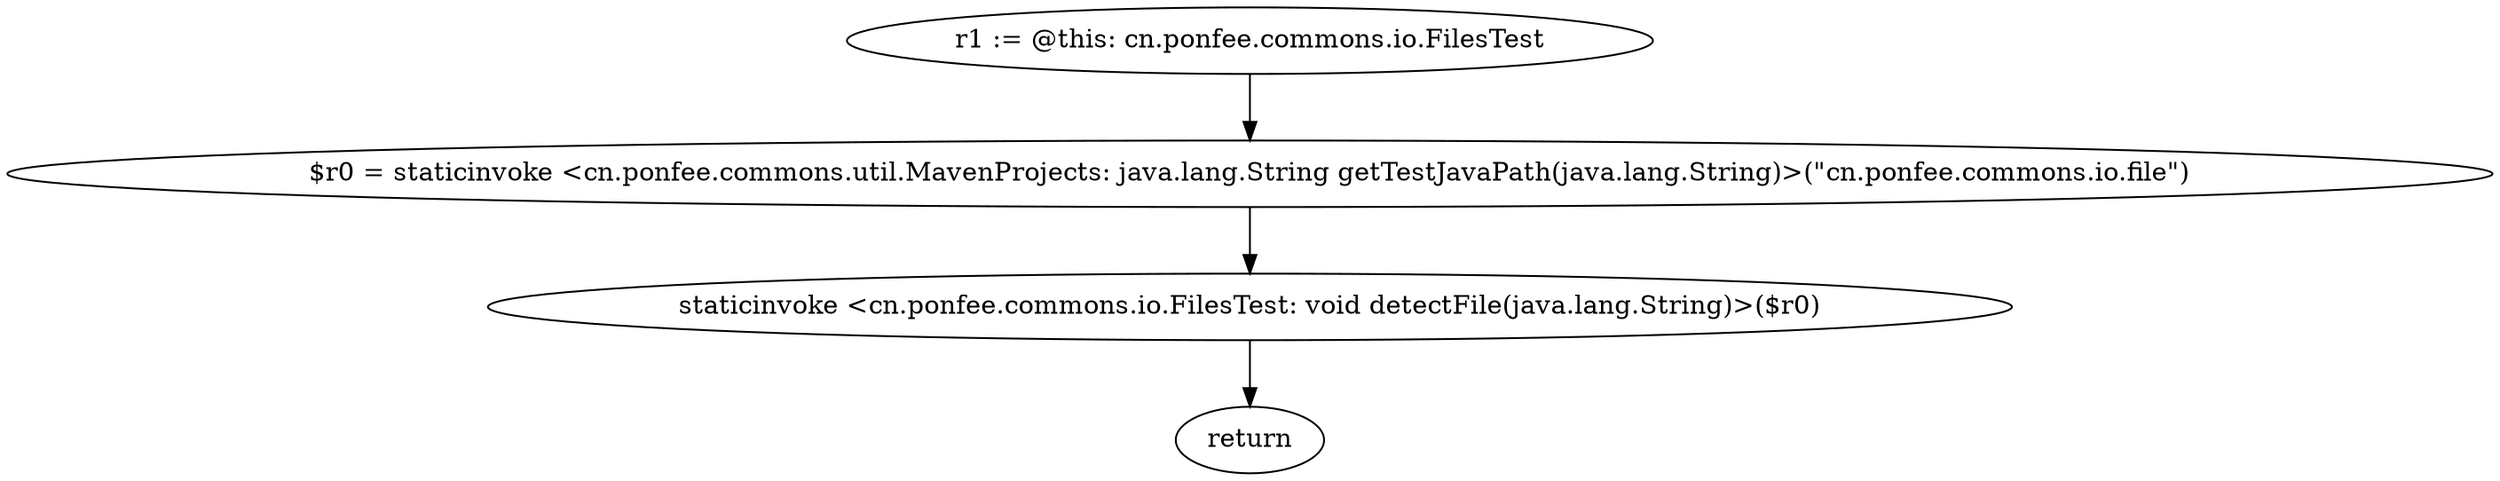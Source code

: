 digraph "unitGraph" {
    "r1 := @this: cn.ponfee.commons.io.FilesTest"
    "$r0 = staticinvoke <cn.ponfee.commons.util.MavenProjects: java.lang.String getTestJavaPath(java.lang.String)>(\"cn.ponfee.commons.io.file\")"
    "staticinvoke <cn.ponfee.commons.io.FilesTest: void detectFile(java.lang.String)>($r0)"
    "return"
    "r1 := @this: cn.ponfee.commons.io.FilesTest"->"$r0 = staticinvoke <cn.ponfee.commons.util.MavenProjects: java.lang.String getTestJavaPath(java.lang.String)>(\"cn.ponfee.commons.io.file\")";
    "$r0 = staticinvoke <cn.ponfee.commons.util.MavenProjects: java.lang.String getTestJavaPath(java.lang.String)>(\"cn.ponfee.commons.io.file\")"->"staticinvoke <cn.ponfee.commons.io.FilesTest: void detectFile(java.lang.String)>($r0)";
    "staticinvoke <cn.ponfee.commons.io.FilesTest: void detectFile(java.lang.String)>($r0)"->"return";
}

